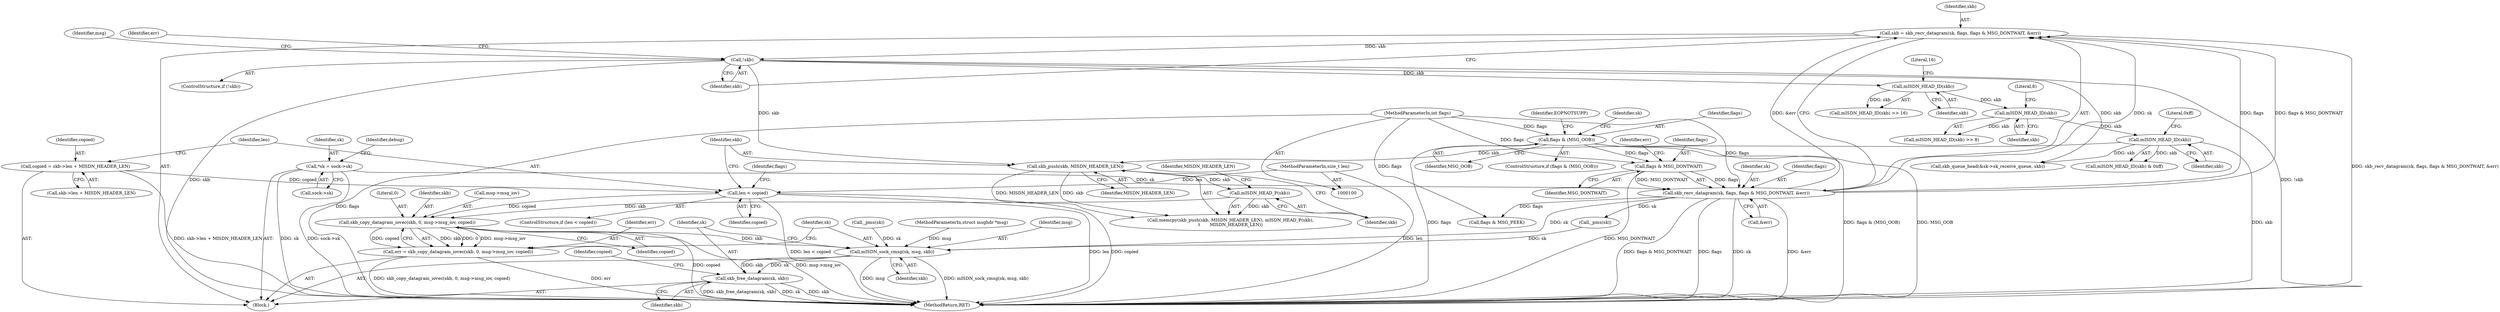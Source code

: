 digraph "0_linux_f3d3342602f8bcbf37d7c46641cb9bca7618eb1c_1@API" {
"1000318" [label="(Call,skb_copy_datagram_iovec(skb, 0, msg->msg_iov, copied))"];
"1000313" [label="(Call,mISDN_HEAD_P(skb))"];
"1000310" [label="(Call,skb_push(skb, MISDN_HEADER_LEN))"];
"1000226" [label="(Call,mISDN_HEAD_ID(skb))"];
"1000217" [label="(Call,mISDN_HEAD_ID(skb))"];
"1000207" [label="(Call,mISDN_HEAD_ID(skb))"];
"1000148" [label="(Call,!skb)"];
"1000137" [label="(Call,skb = skb_recv_datagram(sk, flags, flags & MSG_DONTWAIT, &err))"];
"1000139" [label="(Call,skb_recv_datagram(sk, flags, flags & MSG_DONTWAIT, &err))"];
"1000109" [label="(Call,*sk = sock->sk)"];
"1000142" [label="(Call,flags & MSG_DONTWAIT)"];
"1000123" [label="(Call,flags & (MSG_OOB))"];
"1000105" [label="(MethodParameterIn,int flags)"];
"1000286" [label="(Call,len < copied)"];
"1000104" [label="(MethodParameterIn,size_t len)"];
"1000278" [label="(Call,copied = skb->len + MISDN_HEADER_LEN)"];
"1000316" [label="(Call,err = skb_copy_datagram_iovec(skb, 0, msg->msg_iov, copied))"];
"1000325" [label="(Call,mISDN_sock_cmsg(sk, msg, skb))"];
"1000329" [label="(Call,skb_free_datagram(sk, skb))"];
"1000285" [label="(ControlStructure,if (len < copied))"];
"1000287" [label="(Identifier,len)"];
"1000332" [label="(Identifier,copied)"];
"1000111" [label="(Call,sock->sk)"];
"1000120" [label="(Identifier,debug)"];
"1000324" [label="(Identifier,copied)"];
"1000328" [label="(Identifier,skb)"];
"1000217" [label="(Call,mISDN_HEAD_ID(skb))"];
"1000218" [label="(Identifier,skb)"];
"1000300" [label="(Call,skb_queue_head(&sk->sk_receive_queue, skb))"];
"1000149" [label="(Identifier,skb)"];
"1000291" [label="(Call,flags & MSG_PEEK)"];
"1000311" [label="(Identifier,skb)"];
"1000326" [label="(Identifier,sk)"];
"1000327" [label="(Identifier,msg)"];
"1000315" [label="(Identifier,MISDN_HEADER_LEN)"];
"1000216" [label="(Call,mISDN_HEAD_ID(skb) >> 8)"];
"1000331" [label="(Identifier,skb)"];
"1000312" [label="(Identifier,MISDN_HEADER_LEN)"];
"1000139" [label="(Call,skb_recv_datagram(sk, flags, flags & MSG_DONTWAIT, &err))"];
"1000207" [label="(Call,mISDN_HEAD_ID(skb))"];
"1000137" [label="(Call,skb = skb_recv_datagram(sk, flags, flags & MSG_DONTWAIT, &err))"];
"1000142" [label="(Call,flags & MSG_DONTWAIT)"];
"1000228" [label="(Literal,0xff)"];
"1000132" [label="(Identifier,sk)"];
"1000184" [label="(Call,_pms(sk))"];
"1000125" [label="(Identifier,MSG_OOB)"];
"1000286" [label="(Call,len < copied)"];
"1000145" [label="(Call,&err)"];
"1000280" [label="(Call,skb->len + MISDN_HEADER_LEN)"];
"1000225" [label="(Call,mISDN_HEAD_ID(skb) & 0xff)"];
"1000123" [label="(Call,flags & (MSG_OOB))"];
"1000110" [label="(Identifier,sk)"];
"1000155" [label="(Identifier,msg)"];
"1000329" [label="(Call,skb_free_datagram(sk, skb))"];
"1000310" [label="(Call,skb_push(skb, MISDN_HEADER_LEN))"];
"1000206" [label="(Call,mISDN_HEAD_ID(skb) >> 16)"];
"1000105" [label="(MethodParameterIn,int flags)"];
"1000148" [label="(Call,!skb)"];
"1000124" [label="(Identifier,flags)"];
"1000288" [label="(Identifier,copied)"];
"1000226" [label="(Call,mISDN_HEAD_ID(skb))"];
"1000104" [label="(MethodParameterIn,size_t len)"];
"1000278" [label="(Call,copied = skb->len + MISDN_HEADER_LEN)"];
"1000319" [label="(Identifier,skb)"];
"1000208" [label="(Identifier,skb)"];
"1000106" [label="(Block,)"];
"1000138" [label="(Identifier,skb)"];
"1000261" [label="(Call,_pms(sk))"];
"1000316" [label="(Call,err = skb_copy_datagram_iovec(skb, 0, msg->msg_iov, copied))"];
"1000144" [label="(Identifier,MSG_DONTWAIT)"];
"1000321" [label="(Call,msg->msg_iov)"];
"1000333" [label="(MethodReturn,RET)"];
"1000140" [label="(Identifier,sk)"];
"1000109" [label="(Call,*sk = sock->sk)"];
"1000313" [label="(Call,mISDN_HEAD_P(skb))"];
"1000325" [label="(Call,mISDN_sock_cmsg(sk, msg, skb))"];
"1000141" [label="(Identifier,flags)"];
"1000209" [label="(Literal,16)"];
"1000128" [label="(Identifier,EOPNOTSUPP)"];
"1000320" [label="(Literal,0)"];
"1000317" [label="(Identifier,err)"];
"1000292" [label="(Identifier,flags)"];
"1000219" [label="(Literal,8)"];
"1000147" [label="(ControlStructure,if (!skb))"];
"1000146" [label="(Identifier,err)"];
"1000103" [label="(MethodParameterIn,struct msghdr *msg)"];
"1000143" [label="(Identifier,flags)"];
"1000330" [label="(Identifier,sk)"];
"1000279" [label="(Identifier,copied)"];
"1000314" [label="(Identifier,skb)"];
"1000227" [label="(Identifier,skb)"];
"1000309" [label="(Call,memcpy(skb_push(skb, MISDN_HEADER_LEN), mISDN_HEAD_P(skb),\n\t       MISDN_HEADER_LEN))"];
"1000122" [label="(ControlStructure,if (flags & (MSG_OOB)))"];
"1000318" [label="(Call,skb_copy_datagram_iovec(skb, 0, msg->msg_iov, copied))"];
"1000151" [label="(Identifier,err)"];
"1000318" -> "1000316"  [label="AST: "];
"1000318" -> "1000324"  [label="CFG: "];
"1000319" -> "1000318"  [label="AST: "];
"1000320" -> "1000318"  [label="AST: "];
"1000321" -> "1000318"  [label="AST: "];
"1000324" -> "1000318"  [label="AST: "];
"1000316" -> "1000318"  [label="CFG: "];
"1000318" -> "1000333"  [label="DDG: copied"];
"1000318" -> "1000333"  [label="DDG: msg->msg_iov"];
"1000318" -> "1000316"  [label="DDG: skb"];
"1000318" -> "1000316"  [label="DDG: 0"];
"1000318" -> "1000316"  [label="DDG: msg->msg_iov"];
"1000318" -> "1000316"  [label="DDG: copied"];
"1000313" -> "1000318"  [label="DDG: skb"];
"1000286" -> "1000318"  [label="DDG: copied"];
"1000318" -> "1000325"  [label="DDG: skb"];
"1000313" -> "1000309"  [label="AST: "];
"1000313" -> "1000314"  [label="CFG: "];
"1000314" -> "1000313"  [label="AST: "];
"1000315" -> "1000313"  [label="CFG: "];
"1000313" -> "1000309"  [label="DDG: skb"];
"1000310" -> "1000313"  [label="DDG: skb"];
"1000310" -> "1000309"  [label="AST: "];
"1000310" -> "1000312"  [label="CFG: "];
"1000311" -> "1000310"  [label="AST: "];
"1000312" -> "1000310"  [label="AST: "];
"1000314" -> "1000310"  [label="CFG: "];
"1000310" -> "1000309"  [label="DDG: skb"];
"1000310" -> "1000309"  [label="DDG: MISDN_HEADER_LEN"];
"1000226" -> "1000310"  [label="DDG: skb"];
"1000148" -> "1000310"  [label="DDG: skb"];
"1000226" -> "1000225"  [label="AST: "];
"1000226" -> "1000227"  [label="CFG: "];
"1000227" -> "1000226"  [label="AST: "];
"1000228" -> "1000226"  [label="CFG: "];
"1000226" -> "1000333"  [label="DDG: skb"];
"1000226" -> "1000225"  [label="DDG: skb"];
"1000217" -> "1000226"  [label="DDG: skb"];
"1000226" -> "1000300"  [label="DDG: skb"];
"1000217" -> "1000216"  [label="AST: "];
"1000217" -> "1000218"  [label="CFG: "];
"1000218" -> "1000217"  [label="AST: "];
"1000219" -> "1000217"  [label="CFG: "];
"1000217" -> "1000216"  [label="DDG: skb"];
"1000207" -> "1000217"  [label="DDG: skb"];
"1000207" -> "1000206"  [label="AST: "];
"1000207" -> "1000208"  [label="CFG: "];
"1000208" -> "1000207"  [label="AST: "];
"1000209" -> "1000207"  [label="CFG: "];
"1000207" -> "1000206"  [label="DDG: skb"];
"1000148" -> "1000207"  [label="DDG: skb"];
"1000148" -> "1000147"  [label="AST: "];
"1000148" -> "1000149"  [label="CFG: "];
"1000149" -> "1000148"  [label="AST: "];
"1000151" -> "1000148"  [label="CFG: "];
"1000155" -> "1000148"  [label="CFG: "];
"1000148" -> "1000333"  [label="DDG: skb"];
"1000148" -> "1000333"  [label="DDG: !skb"];
"1000137" -> "1000148"  [label="DDG: skb"];
"1000148" -> "1000300"  [label="DDG: skb"];
"1000137" -> "1000106"  [label="AST: "];
"1000137" -> "1000139"  [label="CFG: "];
"1000138" -> "1000137"  [label="AST: "];
"1000139" -> "1000137"  [label="AST: "];
"1000149" -> "1000137"  [label="CFG: "];
"1000137" -> "1000333"  [label="DDG: skb_recv_datagram(sk, flags, flags & MSG_DONTWAIT, &err)"];
"1000139" -> "1000137"  [label="DDG: sk"];
"1000139" -> "1000137"  [label="DDG: flags"];
"1000139" -> "1000137"  [label="DDG: flags & MSG_DONTWAIT"];
"1000139" -> "1000137"  [label="DDG: &err"];
"1000139" -> "1000145"  [label="CFG: "];
"1000140" -> "1000139"  [label="AST: "];
"1000141" -> "1000139"  [label="AST: "];
"1000142" -> "1000139"  [label="AST: "];
"1000145" -> "1000139"  [label="AST: "];
"1000139" -> "1000333"  [label="DDG: flags & MSG_DONTWAIT"];
"1000139" -> "1000333"  [label="DDG: flags"];
"1000139" -> "1000333"  [label="DDG: sk"];
"1000139" -> "1000333"  [label="DDG: &err"];
"1000109" -> "1000139"  [label="DDG: sk"];
"1000142" -> "1000139"  [label="DDG: flags"];
"1000142" -> "1000139"  [label="DDG: MSG_DONTWAIT"];
"1000105" -> "1000139"  [label="DDG: flags"];
"1000139" -> "1000184"  [label="DDG: sk"];
"1000139" -> "1000291"  [label="DDG: flags"];
"1000139" -> "1000325"  [label="DDG: sk"];
"1000109" -> "1000106"  [label="AST: "];
"1000109" -> "1000111"  [label="CFG: "];
"1000110" -> "1000109"  [label="AST: "];
"1000111" -> "1000109"  [label="AST: "];
"1000120" -> "1000109"  [label="CFG: "];
"1000109" -> "1000333"  [label="DDG: sk"];
"1000109" -> "1000333"  [label="DDG: sock->sk"];
"1000142" -> "1000144"  [label="CFG: "];
"1000143" -> "1000142"  [label="AST: "];
"1000144" -> "1000142"  [label="AST: "];
"1000146" -> "1000142"  [label="CFG: "];
"1000142" -> "1000333"  [label="DDG: MSG_DONTWAIT"];
"1000123" -> "1000142"  [label="DDG: flags"];
"1000105" -> "1000142"  [label="DDG: flags"];
"1000123" -> "1000122"  [label="AST: "];
"1000123" -> "1000125"  [label="CFG: "];
"1000124" -> "1000123"  [label="AST: "];
"1000125" -> "1000123"  [label="AST: "];
"1000128" -> "1000123"  [label="CFG: "];
"1000132" -> "1000123"  [label="CFG: "];
"1000123" -> "1000333"  [label="DDG: MSG_OOB"];
"1000123" -> "1000333"  [label="DDG: flags & (MSG_OOB)"];
"1000123" -> "1000333"  [label="DDG: flags"];
"1000105" -> "1000123"  [label="DDG: flags"];
"1000105" -> "1000100"  [label="AST: "];
"1000105" -> "1000333"  [label="DDG: flags"];
"1000105" -> "1000291"  [label="DDG: flags"];
"1000286" -> "1000285"  [label="AST: "];
"1000286" -> "1000288"  [label="CFG: "];
"1000287" -> "1000286"  [label="AST: "];
"1000288" -> "1000286"  [label="AST: "];
"1000292" -> "1000286"  [label="CFG: "];
"1000311" -> "1000286"  [label="CFG: "];
"1000286" -> "1000333"  [label="DDG: len < copied"];
"1000286" -> "1000333"  [label="DDG: len"];
"1000286" -> "1000333"  [label="DDG: copied"];
"1000104" -> "1000286"  [label="DDG: len"];
"1000278" -> "1000286"  [label="DDG: copied"];
"1000104" -> "1000100"  [label="AST: "];
"1000104" -> "1000333"  [label="DDG: len"];
"1000278" -> "1000106"  [label="AST: "];
"1000278" -> "1000280"  [label="CFG: "];
"1000279" -> "1000278"  [label="AST: "];
"1000280" -> "1000278"  [label="AST: "];
"1000287" -> "1000278"  [label="CFG: "];
"1000278" -> "1000333"  [label="DDG: skb->len + MISDN_HEADER_LEN"];
"1000316" -> "1000106"  [label="AST: "];
"1000317" -> "1000316"  [label="AST: "];
"1000326" -> "1000316"  [label="CFG: "];
"1000316" -> "1000333"  [label="DDG: skb_copy_datagram_iovec(skb, 0, msg->msg_iov, copied)"];
"1000316" -> "1000333"  [label="DDG: err"];
"1000325" -> "1000106"  [label="AST: "];
"1000325" -> "1000328"  [label="CFG: "];
"1000326" -> "1000325"  [label="AST: "];
"1000327" -> "1000325"  [label="AST: "];
"1000328" -> "1000325"  [label="AST: "];
"1000330" -> "1000325"  [label="CFG: "];
"1000325" -> "1000333"  [label="DDG: mISDN_sock_cmsg(sk, msg, skb)"];
"1000325" -> "1000333"  [label="DDG: msg"];
"1000184" -> "1000325"  [label="DDG: sk"];
"1000261" -> "1000325"  [label="DDG: sk"];
"1000103" -> "1000325"  [label="DDG: msg"];
"1000325" -> "1000329"  [label="DDG: sk"];
"1000325" -> "1000329"  [label="DDG: skb"];
"1000329" -> "1000106"  [label="AST: "];
"1000329" -> "1000331"  [label="CFG: "];
"1000330" -> "1000329"  [label="AST: "];
"1000331" -> "1000329"  [label="AST: "];
"1000332" -> "1000329"  [label="CFG: "];
"1000329" -> "1000333"  [label="DDG: skb"];
"1000329" -> "1000333"  [label="DDG: skb_free_datagram(sk, skb)"];
"1000329" -> "1000333"  [label="DDG: sk"];
}
